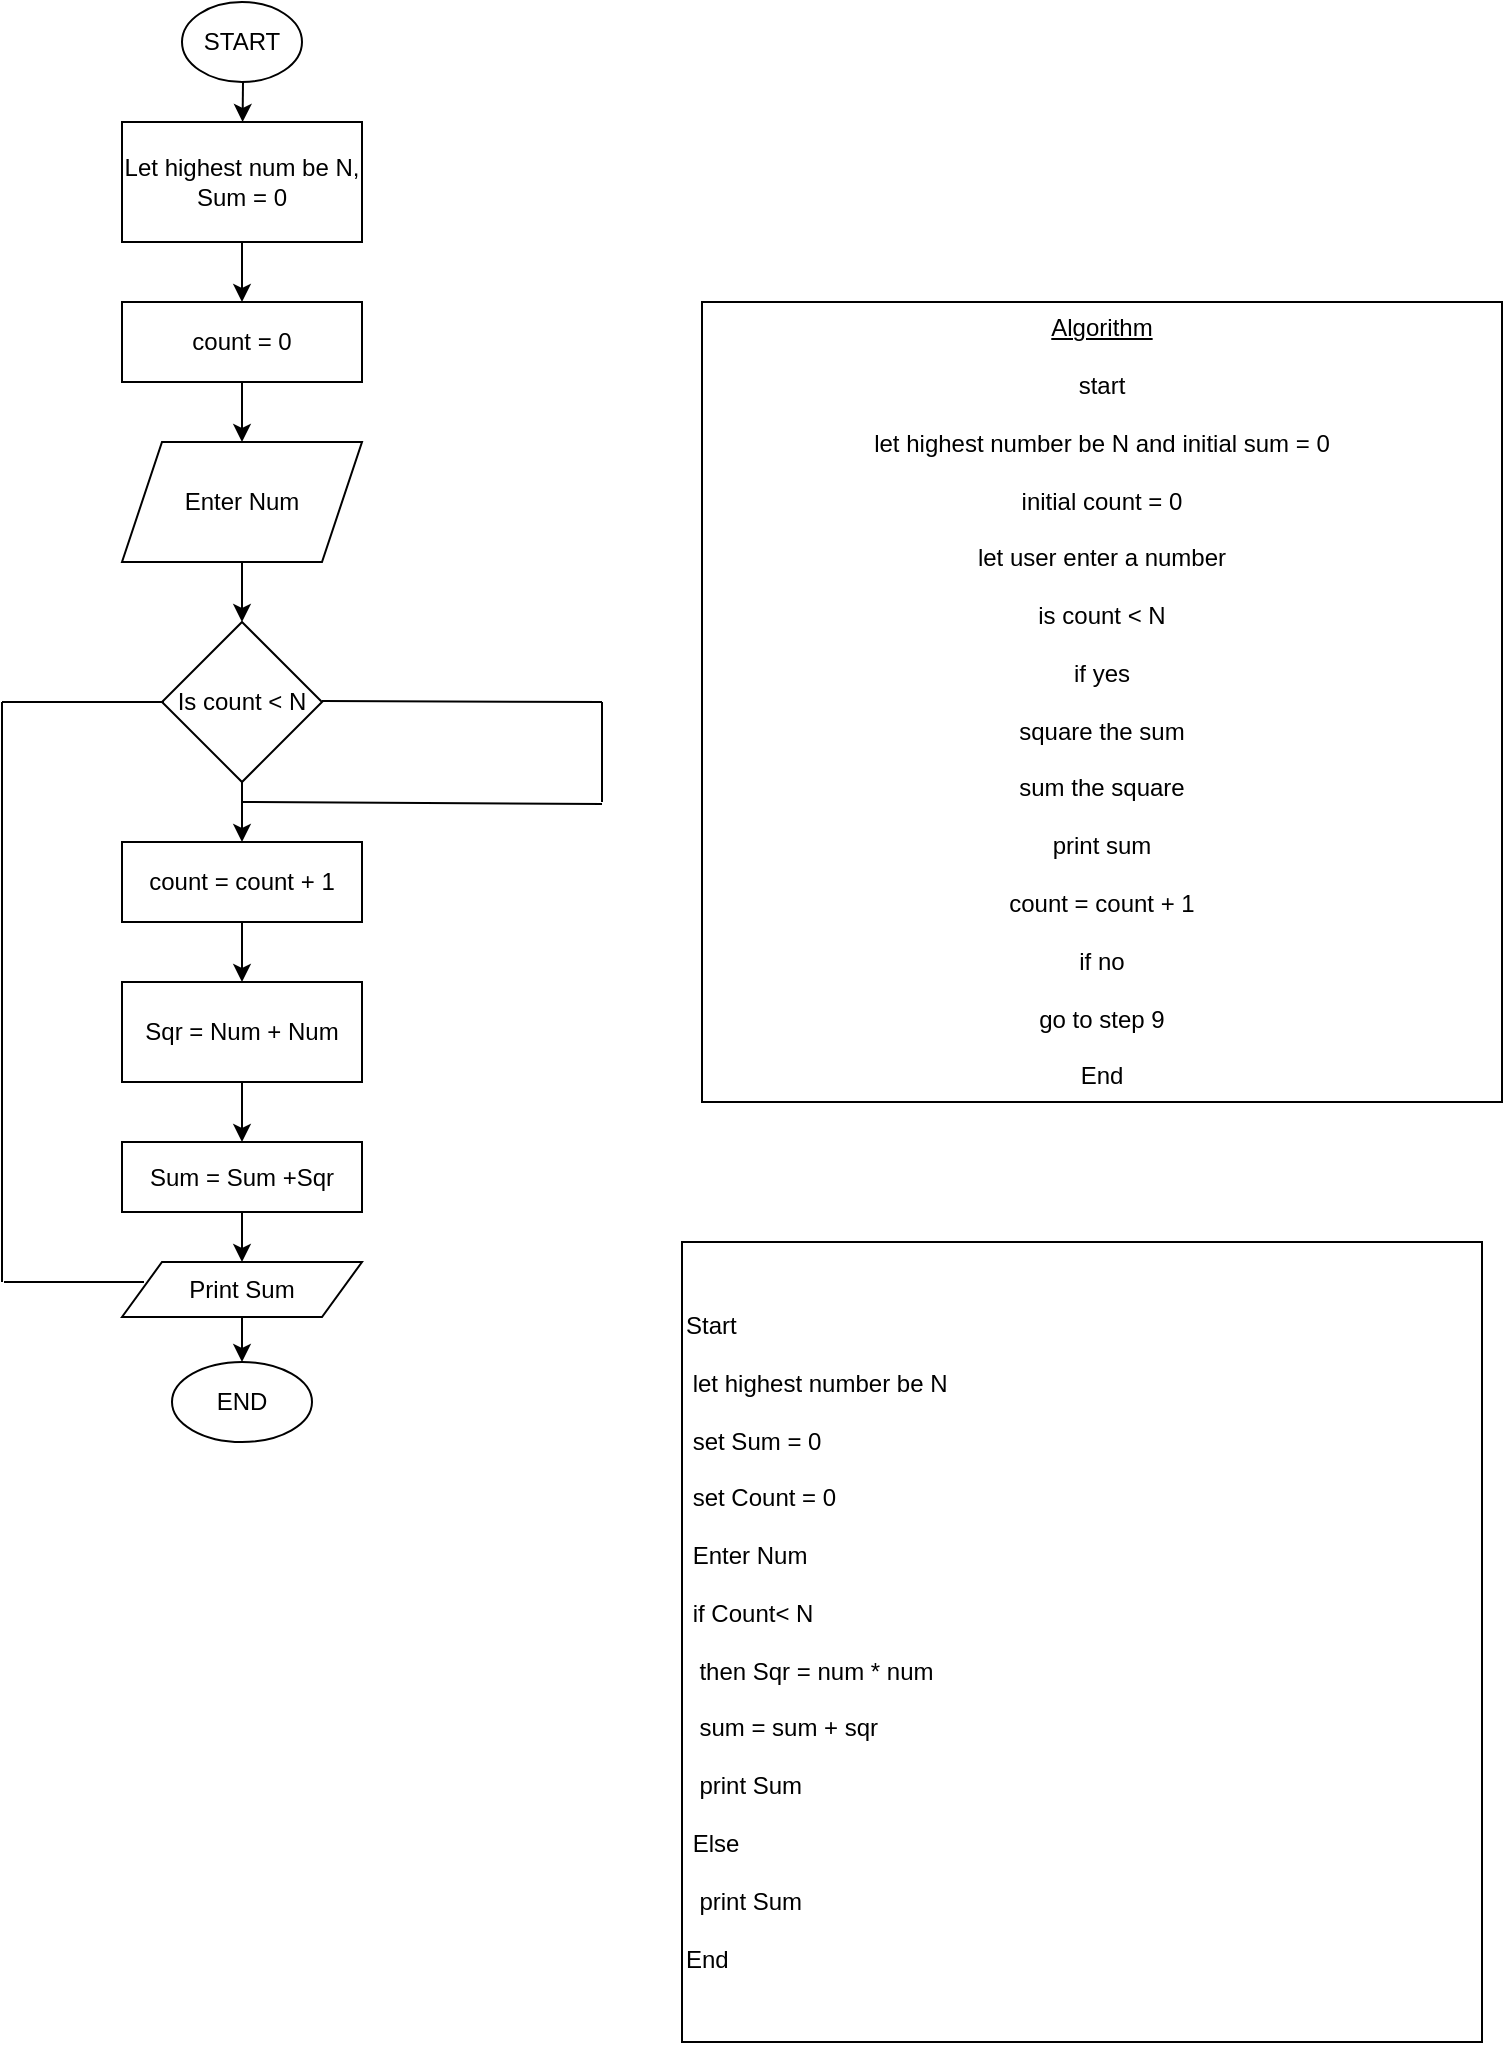 <mxfile version="20.2.6" type="github">
  <diagram id="r2JNNji3gJTeUbbfwlcN" name="Page-1">
    <mxGraphModel dx="1422" dy="794" grid="1" gridSize="10" guides="1" tooltips="1" connect="1" arrows="1" fold="1" page="1" pageScale="1" pageWidth="850" pageHeight="1100" math="0" shadow="0">
      <root>
        <mxCell id="0" />
        <mxCell id="1" parent="0" />
        <mxCell id="qFXIV4Jj-LrcfP0xtu49-1" value="&lt;u&gt;Algorithm&lt;br&gt;&lt;/u&gt;&lt;br&gt;start&lt;br&gt;&lt;br&gt;let highest number be N and initial sum = 0&lt;br&gt;&lt;br&gt;initial count = 0&lt;br&gt;&lt;br&gt;let user enter a number&lt;br&gt;&lt;br&gt;is count &amp;lt; N&lt;br&gt;&lt;br&gt;if yes&lt;br&gt;&lt;br&gt;square the sum&lt;br&gt;&lt;br&gt;sum the square&lt;br&gt;&lt;br&gt;print sum&lt;br&gt;&lt;br&gt;count = count + 1&lt;br&gt;&lt;br&gt;if no&lt;br&gt;&lt;br&gt;go to step 9&lt;br&gt;&lt;br&gt;End&lt;br&gt;" style="whiteSpace=wrap;html=1;aspect=fixed;align=center;" parent="1" vertex="1">
          <mxGeometry x="410" y="200" width="400" height="400" as="geometry" />
        </mxCell>
        <mxCell id="qFXIV4Jj-LrcfP0xtu49-2" value="START" style="ellipse;whiteSpace=wrap;html=1;" parent="1" vertex="1">
          <mxGeometry x="150" y="50" width="60" height="40" as="geometry" />
        </mxCell>
        <mxCell id="qFXIV4Jj-LrcfP0xtu49-3" value="" style="endArrow=classic;html=1;rounded=0;" parent="1" target="qFXIV4Jj-LrcfP0xtu49-4" edge="1">
          <mxGeometry width="50" height="50" relative="1" as="geometry">
            <mxPoint x="180.5" y="90" as="sourcePoint" />
            <mxPoint x="181" y="130" as="targetPoint" />
          </mxGeometry>
        </mxCell>
        <mxCell id="qFXIV4Jj-LrcfP0xtu49-6" value="" style="edgeStyle=orthogonalEdgeStyle;rounded=0;orthogonalLoop=1;jettySize=auto;html=1;" parent="1" source="qFXIV4Jj-LrcfP0xtu49-4" target="qFXIV4Jj-LrcfP0xtu49-5" edge="1">
          <mxGeometry relative="1" as="geometry" />
        </mxCell>
        <mxCell id="qFXIV4Jj-LrcfP0xtu49-4" value="Let highest num be N,&lt;br&gt;Sum = 0" style="rounded=0;whiteSpace=wrap;html=1;" parent="1" vertex="1">
          <mxGeometry x="120" y="110" width="120" height="60" as="geometry" />
        </mxCell>
        <mxCell id="qFXIV4Jj-LrcfP0xtu49-8" value="" style="edgeStyle=orthogonalEdgeStyle;rounded=0;orthogonalLoop=1;jettySize=auto;html=1;" parent="1" source="qFXIV4Jj-LrcfP0xtu49-5" target="qFXIV4Jj-LrcfP0xtu49-7" edge="1">
          <mxGeometry relative="1" as="geometry" />
        </mxCell>
        <mxCell id="qFXIV4Jj-LrcfP0xtu49-5" value="count = 0" style="whiteSpace=wrap;html=1;rounded=0;" parent="1" vertex="1">
          <mxGeometry x="120" y="200" width="120" height="40" as="geometry" />
        </mxCell>
        <mxCell id="qFXIV4Jj-LrcfP0xtu49-10" value="" style="edgeStyle=orthogonalEdgeStyle;rounded=0;orthogonalLoop=1;jettySize=auto;html=1;" parent="1" source="qFXIV4Jj-LrcfP0xtu49-7" target="qFXIV4Jj-LrcfP0xtu49-9" edge="1">
          <mxGeometry relative="1" as="geometry" />
        </mxCell>
        <mxCell id="qFXIV4Jj-LrcfP0xtu49-7" value="Enter Num" style="shape=parallelogram;perimeter=parallelogramPerimeter;whiteSpace=wrap;html=1;fixedSize=1;rounded=0;" parent="1" vertex="1">
          <mxGeometry x="120" y="270" width="120" height="60" as="geometry" />
        </mxCell>
        <mxCell id="qFXIV4Jj-LrcfP0xtu49-12" value="" style="edgeStyle=orthogonalEdgeStyle;rounded=0;orthogonalLoop=1;jettySize=auto;html=1;" parent="1" source="qFXIV4Jj-LrcfP0xtu49-9" target="qFXIV4Jj-LrcfP0xtu49-11" edge="1">
          <mxGeometry relative="1" as="geometry" />
        </mxCell>
        <mxCell id="qFXIV4Jj-LrcfP0xtu49-9" value="Is count &amp;lt; N" style="rhombus;whiteSpace=wrap;html=1;rounded=0;" parent="1" vertex="1">
          <mxGeometry x="140" y="360" width="80" height="80" as="geometry" />
        </mxCell>
        <mxCell id="qFXIV4Jj-LrcfP0xtu49-14" value="" style="edgeStyle=orthogonalEdgeStyle;rounded=0;orthogonalLoop=1;jettySize=auto;html=1;" parent="1" source="qFXIV4Jj-LrcfP0xtu49-11" target="qFXIV4Jj-LrcfP0xtu49-13" edge="1">
          <mxGeometry relative="1" as="geometry" />
        </mxCell>
        <mxCell id="qFXIV4Jj-LrcfP0xtu49-11" value="count = count + 1" style="whiteSpace=wrap;html=1;rounded=0;" parent="1" vertex="1">
          <mxGeometry x="120" y="470" width="120" height="40" as="geometry" />
        </mxCell>
        <mxCell id="qFXIV4Jj-LrcfP0xtu49-16" value="" style="edgeStyle=orthogonalEdgeStyle;rounded=0;orthogonalLoop=1;jettySize=auto;html=1;" parent="1" source="qFXIV4Jj-LrcfP0xtu49-13" target="qFXIV4Jj-LrcfP0xtu49-15" edge="1">
          <mxGeometry relative="1" as="geometry" />
        </mxCell>
        <mxCell id="qFXIV4Jj-LrcfP0xtu49-13" value="Sqr = Num + Num" style="whiteSpace=wrap;html=1;rounded=0;" parent="1" vertex="1">
          <mxGeometry x="120" y="540" width="120" height="50" as="geometry" />
        </mxCell>
        <mxCell id="qFXIV4Jj-LrcfP0xtu49-18" value="" style="edgeStyle=orthogonalEdgeStyle;rounded=0;orthogonalLoop=1;jettySize=auto;html=1;" parent="1" source="qFXIV4Jj-LrcfP0xtu49-15" target="qFXIV4Jj-LrcfP0xtu49-17" edge="1">
          <mxGeometry relative="1" as="geometry" />
        </mxCell>
        <mxCell id="qFXIV4Jj-LrcfP0xtu49-15" value="Sum = Sum +Sqr" style="whiteSpace=wrap;html=1;rounded=0;" parent="1" vertex="1">
          <mxGeometry x="120" y="620" width="120" height="35" as="geometry" />
        </mxCell>
        <mxCell id="qFXIV4Jj-LrcfP0xtu49-20" value="" style="edgeStyle=orthogonalEdgeStyle;rounded=0;orthogonalLoop=1;jettySize=auto;html=1;" parent="1" source="qFXIV4Jj-LrcfP0xtu49-17" target="qFXIV4Jj-LrcfP0xtu49-19" edge="1">
          <mxGeometry relative="1" as="geometry" />
        </mxCell>
        <mxCell id="qFXIV4Jj-LrcfP0xtu49-17" value="Print Sum" style="shape=parallelogram;perimeter=parallelogramPerimeter;whiteSpace=wrap;html=1;fixedSize=1;rounded=0;" parent="1" vertex="1">
          <mxGeometry x="120" y="680" width="120" height="27.5" as="geometry" />
        </mxCell>
        <mxCell id="qFXIV4Jj-LrcfP0xtu49-19" value="END" style="ellipse;whiteSpace=wrap;html=1;rounded=0;" parent="1" vertex="1">
          <mxGeometry x="145" y="730" width="70" height="40" as="geometry" />
        </mxCell>
        <mxCell id="qFXIV4Jj-LrcfP0xtu49-21" value="" style="endArrow=none;html=1;rounded=0;" parent="1" edge="1">
          <mxGeometry width="50" height="50" relative="1" as="geometry">
            <mxPoint x="61" y="690" as="sourcePoint" />
            <mxPoint x="131" y="690" as="targetPoint" />
          </mxGeometry>
        </mxCell>
        <mxCell id="qFXIV4Jj-LrcfP0xtu49-22" value="" style="endArrow=none;html=1;rounded=0;" parent="1" edge="1">
          <mxGeometry width="50" height="50" relative="1" as="geometry">
            <mxPoint x="60" y="690" as="sourcePoint" />
            <mxPoint x="60" y="400" as="targetPoint" />
          </mxGeometry>
        </mxCell>
        <mxCell id="qFXIV4Jj-LrcfP0xtu49-23" value="" style="endArrow=none;html=1;rounded=0;" parent="1" edge="1">
          <mxGeometry width="50" height="50" relative="1" as="geometry">
            <mxPoint x="60" y="400" as="sourcePoint" />
            <mxPoint x="141" y="400" as="targetPoint" />
          </mxGeometry>
        </mxCell>
        <mxCell id="qFXIV4Jj-LrcfP0xtu49-24" value="" style="endArrow=none;html=1;rounded=0;" parent="1" edge="1">
          <mxGeometry width="50" height="50" relative="1" as="geometry">
            <mxPoint x="220" y="399.5" as="sourcePoint" />
            <mxPoint x="360" y="400" as="targetPoint" />
          </mxGeometry>
        </mxCell>
        <mxCell id="qFXIV4Jj-LrcfP0xtu49-25" value="" style="endArrow=none;html=1;rounded=0;" parent="1" edge="1">
          <mxGeometry width="50" height="50" relative="1" as="geometry">
            <mxPoint x="180" y="450" as="sourcePoint" />
            <mxPoint x="360" y="451" as="targetPoint" />
          </mxGeometry>
        </mxCell>
        <mxCell id="qFXIV4Jj-LrcfP0xtu49-26" value="" style="endArrow=none;html=1;rounded=0;" parent="1" edge="1">
          <mxGeometry width="50" height="50" relative="1" as="geometry">
            <mxPoint x="360" y="450" as="sourcePoint" />
            <mxPoint x="360" y="400" as="targetPoint" />
          </mxGeometry>
        </mxCell>
        <mxCell id="DBCuIf-UMLZVe14pFzId-1" value="&lt;div style=&quot;&quot;&gt;Start&lt;/div&gt;&lt;div style=&quot;&quot;&gt;&lt;br&gt;&lt;/div&gt;&lt;div style=&quot;&quot;&gt;&lt;span style=&quot;background-color: initial; white-space: pre;&quot;&gt;	&lt;/span&gt;&lt;span style=&quot;background-color: initial;&quot;&gt;let highest number be N&lt;/span&gt;&lt;br&gt;&lt;/div&gt;&lt;div style=&quot;&quot;&gt;&lt;br&gt;&lt;/div&gt;&lt;div style=&quot;&quot;&gt;&lt;span style=&quot;white-space: pre;&quot;&gt;	&lt;/span&gt;set Sum = 0&lt;br&gt;&lt;/div&gt;&lt;div style=&quot;&quot;&gt;&lt;br&gt;&lt;/div&gt;&lt;div style=&quot;&quot;&gt;&lt;span style=&quot;white-space: pre;&quot;&gt;	&lt;/span&gt;set Count = 0&lt;/div&gt;&lt;div style=&quot;&quot;&gt;&lt;br&gt;&lt;/div&gt;&lt;div style=&quot;&quot;&gt;&lt;span style=&quot;white-space: pre;&quot;&gt;	&lt;/span&gt;Enter Num&lt;br&gt;&lt;/div&gt;&lt;div style=&quot;&quot;&gt;&lt;br&gt;&lt;/div&gt;&lt;div style=&quot;&quot;&gt;&lt;span style=&quot;white-space: pre;&quot;&gt;	&lt;/span&gt;if Count&amp;lt; N&lt;br&gt;&lt;/div&gt;&lt;div style=&quot;&quot;&gt;&lt;br&gt;&lt;/div&gt;&lt;div style=&quot;&quot;&gt;&lt;span style=&quot;white-space: pre;&quot;&gt;	&lt;span style=&quot;white-space: pre;&quot;&gt;	&lt;/span&gt;&lt;/span&gt;then Sqr = num * num&lt;/div&gt;&lt;div style=&quot;&quot;&gt;&lt;br&gt;&lt;/div&gt;&lt;div style=&quot;&quot;&gt;&lt;span style=&quot;white-space: pre;&quot;&gt;	&lt;/span&gt;&lt;span style=&quot;white-space: pre;&quot;&gt;	&lt;/span&gt;sum = sum + sqr&lt;/div&gt;&lt;div style=&quot;&quot;&gt;&lt;br&gt;&lt;/div&gt;&lt;div style=&quot;&quot;&gt;&lt;span style=&quot;white-space: pre;&quot;&gt;	&lt;/span&gt;&lt;span style=&quot;white-space: pre;&quot;&gt;	&lt;/span&gt;print Sum&lt;/div&gt;&lt;div style=&quot;&quot;&gt;&lt;br&gt;&lt;/div&gt;&lt;div style=&quot;&quot;&gt;&lt;span style=&quot;white-space: pre;&quot;&gt;	&lt;/span&gt;Else&amp;nbsp;&lt;/div&gt;&lt;div style=&quot;&quot;&gt;&lt;br&gt;&lt;/div&gt;&lt;div style=&quot;&quot;&gt;&lt;span style=&quot;white-space: pre;&quot;&gt;	&lt;/span&gt;&lt;span style=&quot;white-space: pre;&quot;&gt;	&lt;/span&gt;print Sum&lt;/div&gt;&lt;div style=&quot;&quot;&gt;&lt;br&gt;&lt;/div&gt;&lt;div style=&quot;&quot;&gt;End&lt;br&gt;&lt;/div&gt;" style="whiteSpace=wrap;html=1;aspect=fixed;align=left;" vertex="1" parent="1">
          <mxGeometry x="400" y="670" width="400" height="400" as="geometry" />
        </mxCell>
      </root>
    </mxGraphModel>
  </diagram>
</mxfile>
